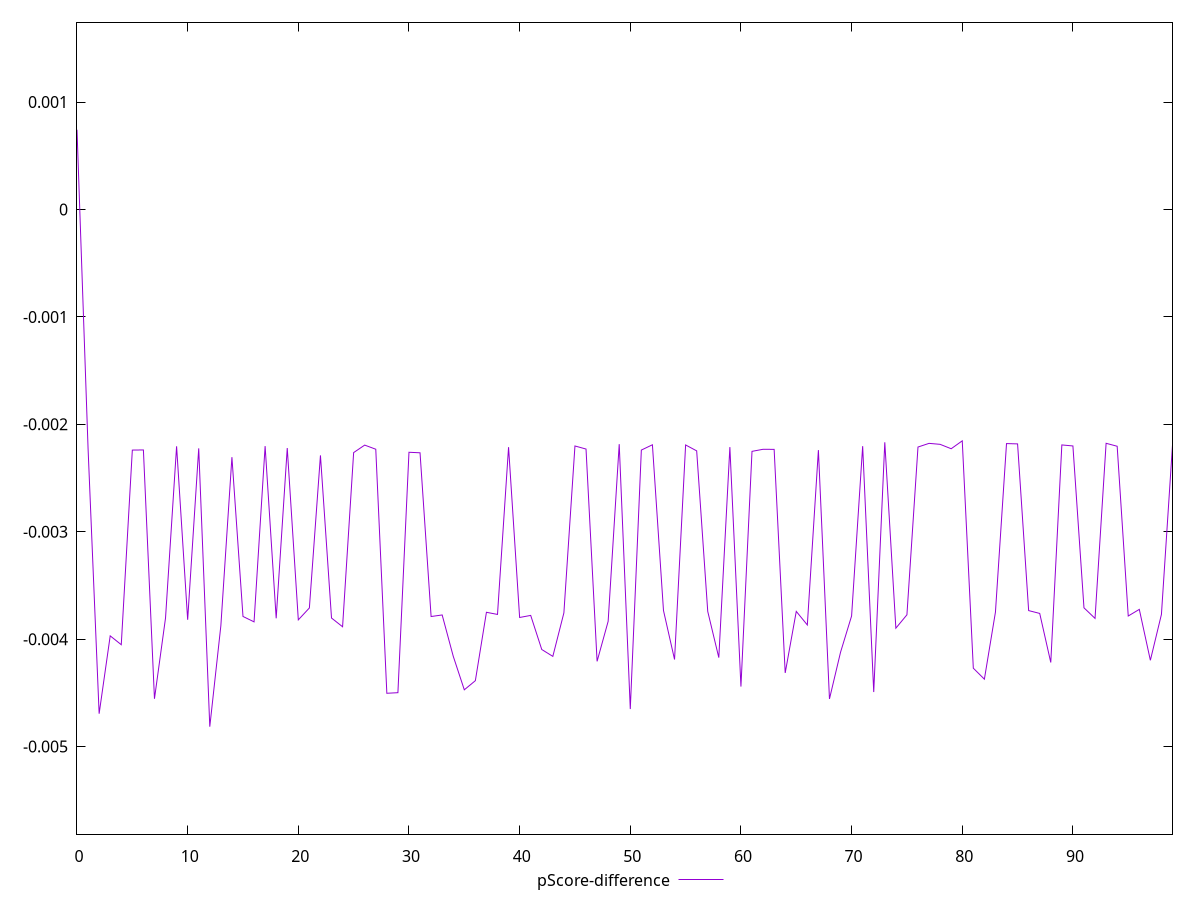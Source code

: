 reset

$pScoreDifference <<EOF
0 0.0007421223045741554
1 -0.0022252905784468924
2 -0.004693727344955656
3 -0.003969111966401595
4 -0.00405143484018633
5 -0.0022397815652323017
6 -0.0022385401786995107
7 -0.004554749054880403
8 -0.003802589369532039
9 -0.002204568907585136
10 -0.0038192798774749903
11 -0.002223672602881588
12 -0.004814627491201762
13 -0.0038745615938653444
14 -0.0023059584872089367
15 -0.003788355108732988
16 -0.0038389295921209543
17 -0.0022029830171932385
18 -0.00380548450320517
19 -0.002220928653344778
20 -0.003820161493336638
21 -0.0037092886119423074
22 -0.002289032624271714
23 -0.003803168263097567
24 -0.003884316963923329
25 -0.0022632187376518953
26 -0.0021934291648598725
27 -0.00223184587102776
28 -0.004503457571758851
29 -0.0044980340772435845
30 -0.0022601495751413125
31 -0.0022650133509052317
32 -0.003789014834758353
33 -0.003774510623920535
34 -0.004158597755782312
35 -0.004471238633348307
36 -0.004385964402659814
37 -0.0037496153580250935
38 -0.0037695893799534197
39 -0.0022128396048622934
40 -0.003797981271923323
41 -0.0037787371054243124
42 -0.004096166358967146
43 -0.0041600795052118
44 -0.0037551414315142306
45 -0.0022015450341164033
46 -0.0022301870881511476
47 -0.004206364373372629
48 -0.003833726596140341
49 -0.0021846867718856577
50 -0.0046501221662028636
51 -0.002239640848051616
52 -0.0021904984738725375
53 -0.0037329211192393963
54 -0.004189143608561152
55 -0.0021920855555380703
56 -0.0022471580647103195
57 -0.0037418483392508417
58 -0.0041716408588019505
59 -0.0022122656161898124
60 -0.004441472950110548
61 -0.0022516843868689573
62 -0.0022323412147415844
63 -0.0022331256826157997
64 -0.0043141747599688696
65 -0.0037412560930673022
66 -0.0038675838638619897
67 -0.0022397815652323017
68 -0.004556204605518532
69 -0.004122180728142633
70 -0.0037839670487285204
71 -0.0022034366225811564
72 -0.004492310807534761
73 -0.0021671617665306453
74 -0.003897640795819668
75 -0.003773082038720621
76 -0.002211445831937775
77 -0.0021772668142145957
78 -0.0021863112206274016
79 -0.0022272597234029856
80 -0.0021537983659625226
81 -0.004270028997214181
82 -0.004372321468004481
83 -0.003747917838187842
84 -0.0021792921877173965
85 -0.0021822518483775033
86 -0.003733900795021672
87 -0.0037602124052149577
88 -0.004216763254065503
89 -0.0021918698230407596
90 -0.002201381672858105
91 -0.0037080105734622615
92 -0.0038064775037170984
93 -0.0021766190021439424
94 -0.002204200967850234
95 -0.0037842646847329187
96 -0.003722636590860362
97 -0.004196564567980454
98 -0.003769301858176255
99 -0.002193347715876759
EOF

set key outside below
set xrange [0:99]
set yrange [-0.005814627491201762:0.0017421223045741554]
set trange [-0.005814627491201762:0.0017421223045741554]
set terminal svg size 640, 500 enhanced background rgb 'white'
set output "reports/report_00032_2021-02-25T10-28-15.087Z/first-contentful-paint/samples/music/pScore-difference/values.svg"

plot $pScoreDifference title "pScore-difference" with line

reset
